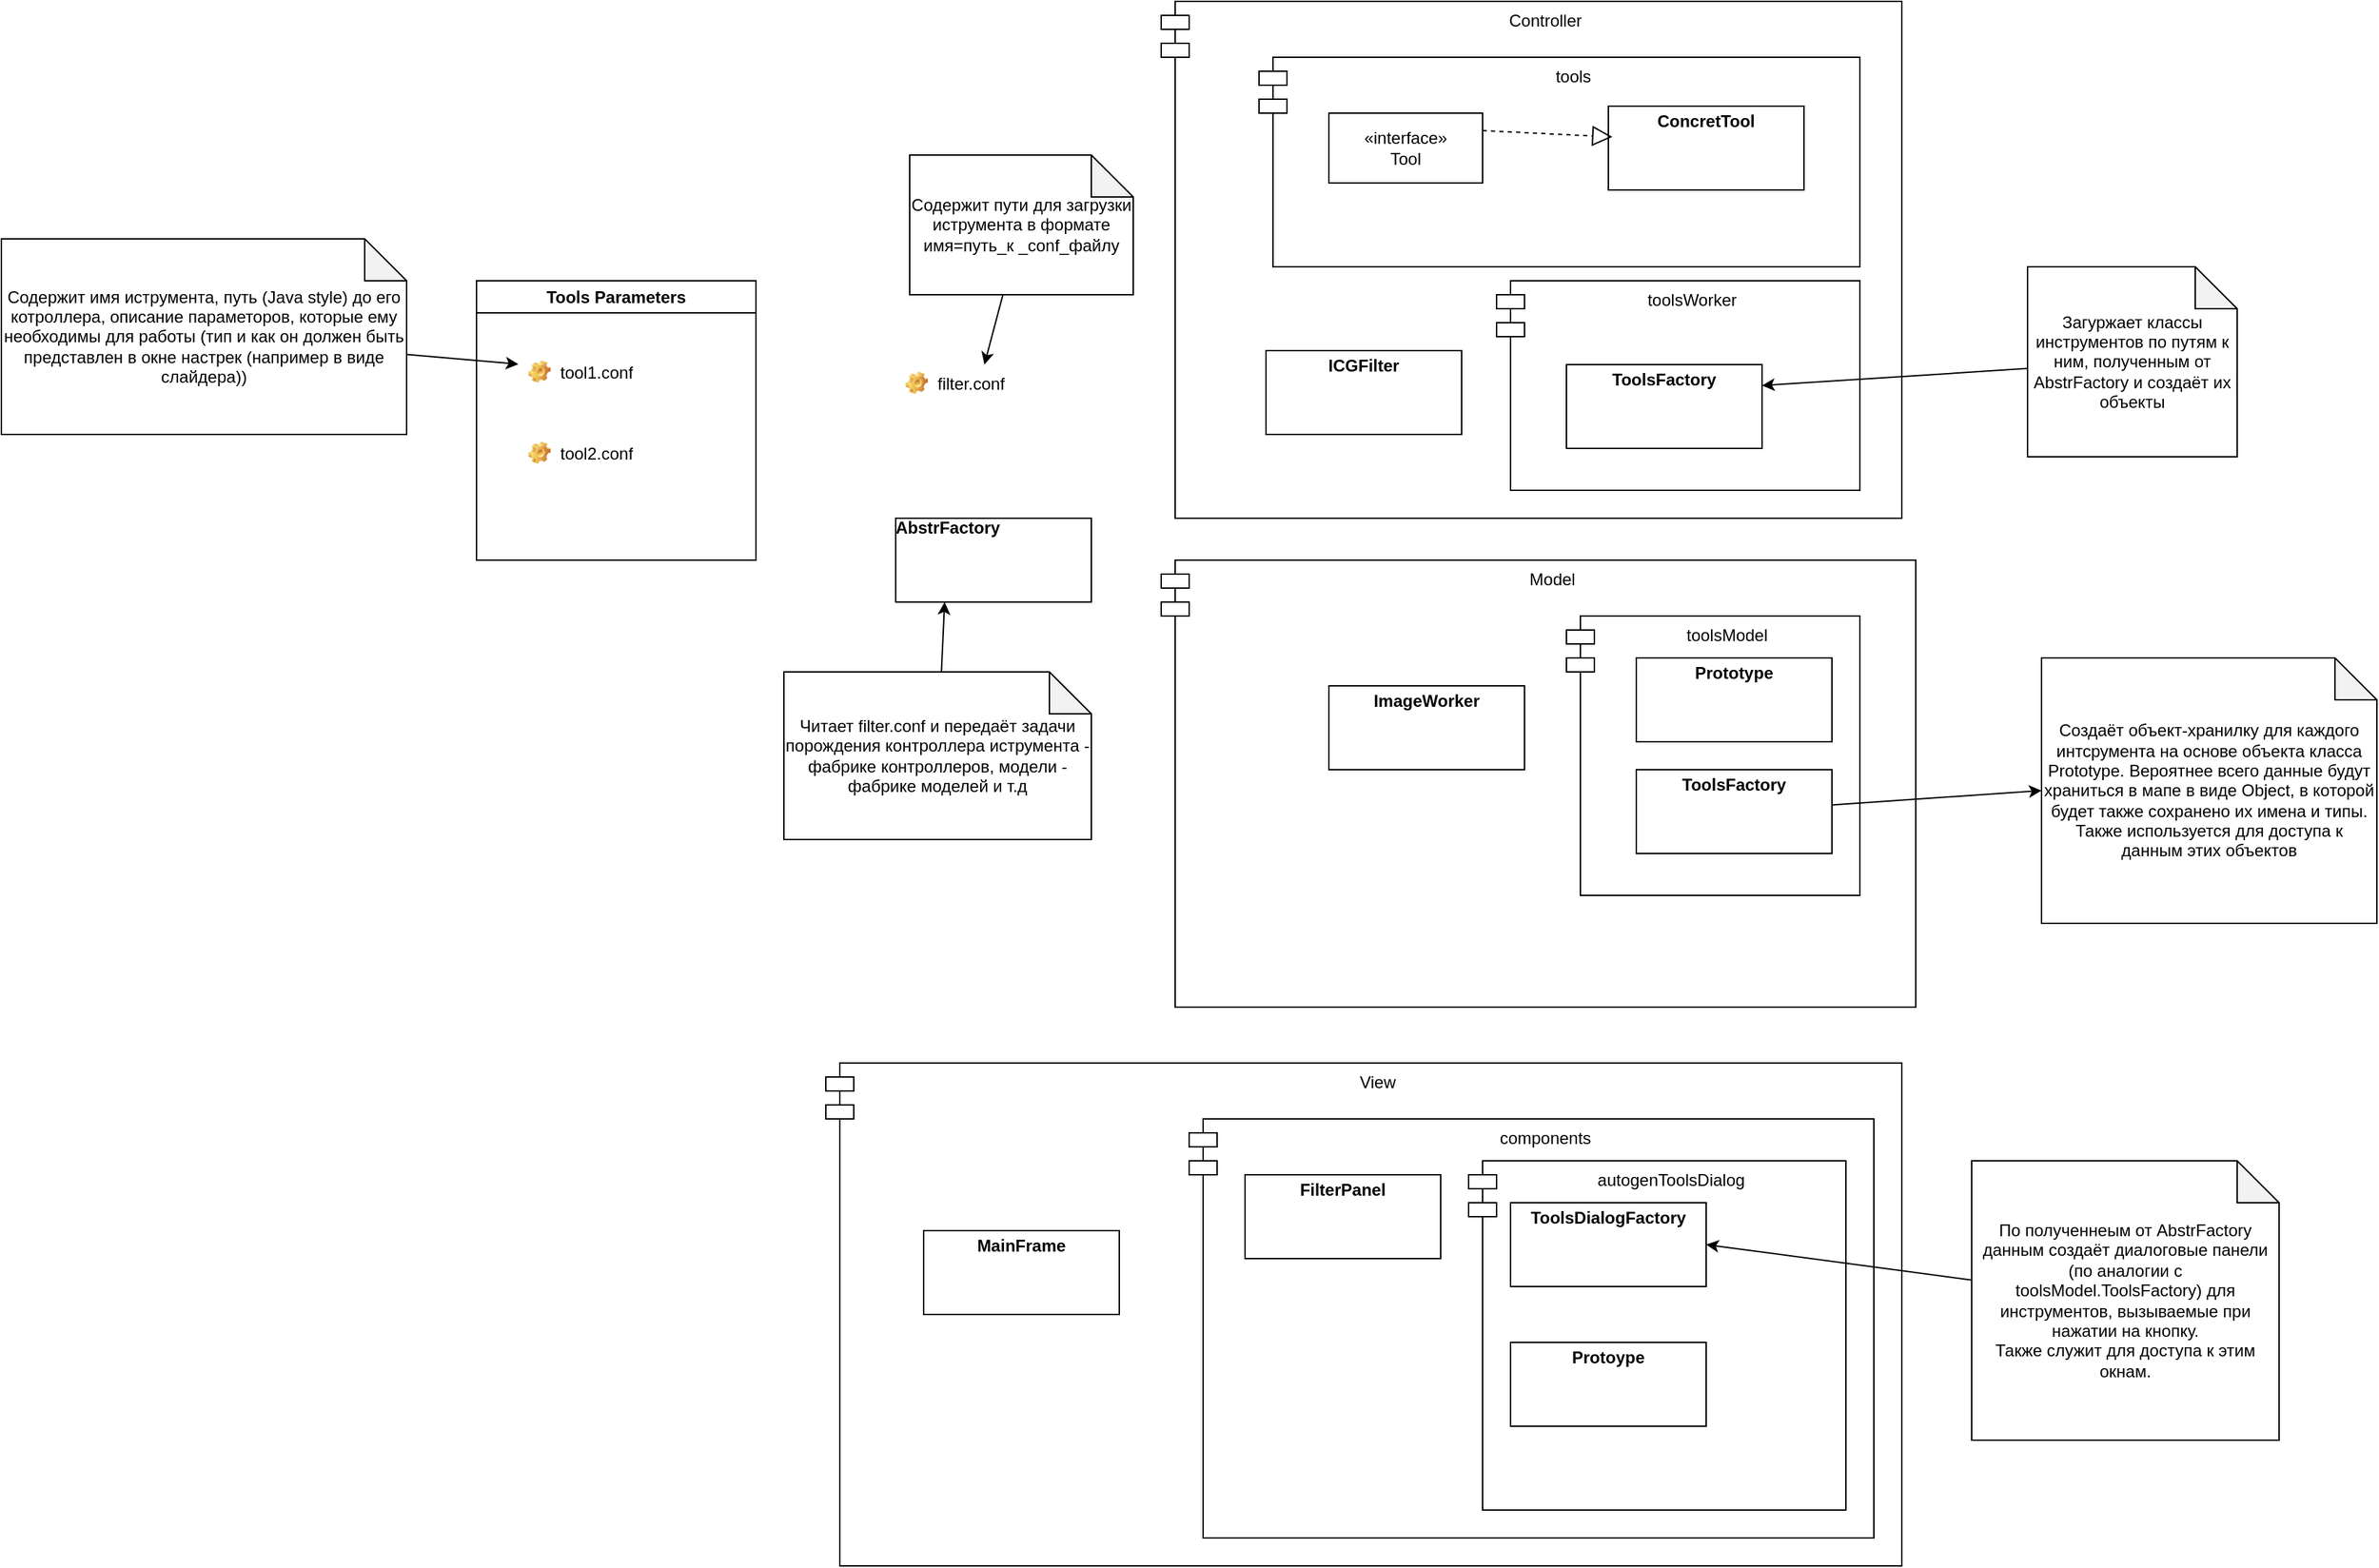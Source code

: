 <mxfile version="26.0.9">
  <diagram name="Страница — 1" id="mhqvzQQ7FkAT5g69LFIz">
    <mxGraphModel dx="2022" dy="1865" grid="1" gridSize="10" guides="1" tooltips="1" connect="1" arrows="1" fold="1" page="1" pageScale="1" pageWidth="827" pageHeight="1169" math="0" shadow="0">
      <root>
        <mxCell id="0" />
        <mxCell id="1" parent="0" />
        <mxCell id="LQqoDkcMOgwp-KPweVIU-1" value="Model" style="shape=module;align=left;spacingLeft=20;align=center;verticalAlign=top;whiteSpace=wrap;html=1;" vertex="1" parent="1">
          <mxGeometry x="270" y="120" width="540" height="320" as="geometry" />
        </mxCell>
        <mxCell id="LQqoDkcMOgwp-KPweVIU-2" value="View" style="shape=module;align=left;spacingLeft=20;align=center;verticalAlign=top;whiteSpace=wrap;html=1;" vertex="1" parent="1">
          <mxGeometry x="30" y="480" width="770" height="360" as="geometry" />
        </mxCell>
        <mxCell id="LQqoDkcMOgwp-KPweVIU-3" value="Controller" style="shape=module;align=left;spacingLeft=20;align=center;verticalAlign=top;whiteSpace=wrap;html=1;" vertex="1" parent="1">
          <mxGeometry x="270" y="-280" width="530" height="370" as="geometry" />
        </mxCell>
        <mxCell id="LQqoDkcMOgwp-KPweVIU-4" value="filter.conf" style="label;fontStyle=0;strokeColor=none;fillColor=none;align=left;verticalAlign=top;overflow=hidden;spacingLeft=28;spacingRight=4;rotatable=0;points=[[0,0.5],[1,0.5]];portConstraint=eastwest;imageWidth=16;imageHeight=16;whiteSpace=wrap;html=1;image=img/clipart/Gear_128x128.png" vertex="1" parent="1">
          <mxGeometry x="80" y="-20" width="120" height="26" as="geometry" />
        </mxCell>
        <mxCell id="LQqoDkcMOgwp-KPweVIU-6" value="&lt;b&gt;AbstrFactory&lt;/b&gt;" style="verticalAlign=top;align=left;overflow=fill;html=1;whiteSpace=wrap;" vertex="1" parent="1">
          <mxGeometry x="80" y="90" width="140" height="60" as="geometry" />
        </mxCell>
        <mxCell id="LQqoDkcMOgwp-KPweVIU-7" value="&lt;p style=&quot;margin:0px;margin-top:4px;text-align:center;&quot;&gt;&lt;b&gt;ICGFilter&lt;/b&gt;&lt;/p&gt;" style="verticalAlign=top;align=left;overflow=fill;html=1;whiteSpace=wrap;" vertex="1" parent="1">
          <mxGeometry x="345" y="-30" width="140" height="60" as="geometry" />
        </mxCell>
        <mxCell id="LQqoDkcMOgwp-KPweVIU-10" value="tools" style="shape=module;align=left;spacingLeft=20;align=center;verticalAlign=top;whiteSpace=wrap;html=1;" vertex="1" parent="1">
          <mxGeometry x="340" y="-240" width="430" height="150" as="geometry" />
        </mxCell>
        <mxCell id="LQqoDkcMOgwp-KPweVIU-12" value="«interface»&lt;br&gt;&lt;div&gt;Tool&lt;/div&gt;" style="html=1;whiteSpace=wrap;" vertex="1" parent="1">
          <mxGeometry x="390" y="-200" width="110" height="50" as="geometry" />
        </mxCell>
        <mxCell id="LQqoDkcMOgwp-KPweVIU-13" value="&lt;p style=&quot;margin:0px;margin-top:4px;text-align:center;&quot;&gt;&lt;b&gt;ConcretTool&lt;/b&gt;&lt;/p&gt;" style="verticalAlign=top;align=left;overflow=fill;html=1;whiteSpace=wrap;" vertex="1" parent="1">
          <mxGeometry x="590" y="-205" width="140" height="60" as="geometry" />
        </mxCell>
        <mxCell id="LQqoDkcMOgwp-KPweVIU-14" value="" style="endArrow=block;dashed=1;endFill=0;endSize=12;html=1;rounded=0;entryX=0.021;entryY=0.367;entryDx=0;entryDy=0;entryPerimeter=0;exitX=1;exitY=0.25;exitDx=0;exitDy=0;" edge="1" parent="1" source="LQqoDkcMOgwp-KPweVIU-12" target="LQqoDkcMOgwp-KPweVIU-13">
          <mxGeometry width="160" relative="1" as="geometry">
            <mxPoint x="520" y="-25.5" as="sourcePoint" />
            <mxPoint x="680" y="-25.5" as="targetPoint" />
          </mxGeometry>
        </mxCell>
        <mxCell id="LQqoDkcMOgwp-KPweVIU-15" value="toolsWorker" style="shape=module;align=left;spacingLeft=20;align=center;verticalAlign=top;whiteSpace=wrap;html=1;" vertex="1" parent="1">
          <mxGeometry x="510" y="-80" width="260" height="150" as="geometry" />
        </mxCell>
        <mxCell id="LQqoDkcMOgwp-KPweVIU-17" value="&lt;p style=&quot;margin:0px;margin-top:4px;text-align:center;&quot;&gt;&lt;b&gt;ToolsFactory&lt;/b&gt;&lt;/p&gt;" style="verticalAlign=top;align=left;overflow=fill;html=1;whiteSpace=wrap;" vertex="1" parent="1">
          <mxGeometry x="560" y="-20" width="140" height="60" as="geometry" />
        </mxCell>
        <mxCell id="LQqoDkcMOgwp-KPweVIU-19" value="&lt;p style=&quot;margin:0px;margin-top:4px;text-align:center;&quot;&gt;&lt;b&gt;ImageWorker&lt;/b&gt;&lt;/p&gt;" style="verticalAlign=top;align=left;overflow=fill;html=1;whiteSpace=wrap;" vertex="1" parent="1">
          <mxGeometry x="390" y="210" width="140" height="60" as="geometry" />
        </mxCell>
        <mxCell id="LQqoDkcMOgwp-KPweVIU-20" value="toolsModel" style="shape=module;align=left;spacingLeft=20;align=center;verticalAlign=top;whiteSpace=wrap;html=1;" vertex="1" parent="1">
          <mxGeometry x="560" y="160" width="210" height="200" as="geometry" />
        </mxCell>
        <mxCell id="LQqoDkcMOgwp-KPweVIU-21" value="&lt;p style=&quot;margin:0px;margin-top:4px;text-align:center;&quot;&gt;&lt;b&gt;ToolsFactory&lt;/b&gt;&lt;/p&gt;" style="verticalAlign=top;align=left;overflow=fill;html=1;whiteSpace=wrap;" vertex="1" parent="1">
          <mxGeometry x="610" y="270" width="140" height="60" as="geometry" />
        </mxCell>
        <mxCell id="LQqoDkcMOgwp-KPweVIU-22" value="&lt;p style=&quot;margin:0px;margin-top:4px;text-align:center;&quot;&gt;&lt;b&gt;Prototype&lt;/b&gt;&lt;/p&gt;" style="verticalAlign=top;align=left;overflow=fill;html=1;whiteSpace=wrap;" vertex="1" parent="1">
          <mxGeometry x="610" y="190" width="140" height="60" as="geometry" />
        </mxCell>
        <mxCell id="LQqoDkcMOgwp-KPweVIU-23" value="&lt;p style=&quot;margin:0px;margin-top:4px;text-align:center;&quot;&gt;&lt;b&gt;MainFrame&lt;/b&gt;&lt;/p&gt;" style="verticalAlign=top;align=left;overflow=fill;html=1;whiteSpace=wrap;" vertex="1" parent="1">
          <mxGeometry x="100" y="600" width="140" height="60" as="geometry" />
        </mxCell>
        <mxCell id="LQqoDkcMOgwp-KPweVIU-24" value="components" style="shape=module;align=left;spacingLeft=20;align=center;verticalAlign=top;whiteSpace=wrap;html=1;" vertex="1" parent="1">
          <mxGeometry x="290" y="520" width="490" height="300" as="geometry" />
        </mxCell>
        <mxCell id="LQqoDkcMOgwp-KPweVIU-26" value="&lt;p style=&quot;margin:0px;margin-top:4px;text-align:center;&quot;&gt;&lt;b&gt;FilterPanel&lt;/b&gt;&lt;/p&gt;" style="verticalAlign=top;align=left;overflow=fill;html=1;whiteSpace=wrap;" vertex="1" parent="1">
          <mxGeometry x="330" y="560" width="140" height="60" as="geometry" />
        </mxCell>
        <mxCell id="LQqoDkcMOgwp-KPweVIU-27" value="autogenToolsDialog" style="shape=module;align=left;spacingLeft=20;align=center;verticalAlign=top;whiteSpace=wrap;html=1;" vertex="1" parent="1">
          <mxGeometry x="490" y="550" width="270" height="250" as="geometry" />
        </mxCell>
        <mxCell id="LQqoDkcMOgwp-KPweVIU-28" value="&lt;p style=&quot;margin:0px;margin-top:4px;text-align:center;&quot;&gt;&lt;b&gt;ToolsDialogFactory&lt;/b&gt;&lt;/p&gt;" style="verticalAlign=top;align=left;overflow=fill;html=1;whiteSpace=wrap;" vertex="1" parent="1">
          <mxGeometry x="520" y="580" width="140" height="60" as="geometry" />
        </mxCell>
        <mxCell id="LQqoDkcMOgwp-KPweVIU-29" value="tool1.conf&lt;div&gt;&lt;br&gt;&lt;/div&gt;" style="label;fontStyle=0;strokeColor=none;fillColor=none;align=left;verticalAlign=top;overflow=hidden;spacingLeft=28;spacingRight=4;rotatable=0;points=[[0,0.5],[1,0.5]];portConstraint=eastwest;imageWidth=16;imageHeight=16;whiteSpace=wrap;html=1;image=img/clipart/Gear_128x128.png" vertex="1" parent="1">
          <mxGeometry x="-190" y="-28" width="120" height="26" as="geometry" />
        </mxCell>
        <mxCell id="LQqoDkcMOgwp-KPweVIU-30" value="tool2.conf" style="label;fontStyle=0;strokeColor=none;fillColor=none;align=left;verticalAlign=top;overflow=hidden;spacingLeft=28;spacingRight=4;rotatable=0;points=[[0,0.5],[1,0.5]];portConstraint=eastwest;imageWidth=16;imageHeight=16;whiteSpace=wrap;html=1;image=img/clipart/Gear_128x128.png" vertex="1" parent="1">
          <mxGeometry x="-190" y="30" width="120" height="26" as="geometry" />
        </mxCell>
        <mxCell id="LQqoDkcMOgwp-KPweVIU-31" value="&lt;p style=&quot;margin:0px;margin-top:4px;text-align:center;&quot;&gt;&lt;b&gt;Protoype&lt;/b&gt;&lt;/p&gt;" style="verticalAlign=top;align=left;overflow=fill;html=1;whiteSpace=wrap;" vertex="1" parent="1">
          <mxGeometry x="520" y="680" width="140" height="60" as="geometry" />
        </mxCell>
        <mxCell id="LQqoDkcMOgwp-KPweVIU-32" value="Tools Parameters" style="swimlane;whiteSpace=wrap;html=1;" vertex="1" parent="1">
          <mxGeometry x="-220" y="-80" width="200" height="200" as="geometry" />
        </mxCell>
        <mxCell id="LQqoDkcMOgwp-KPweVIU-34" style="edgeStyle=none;rounded=0;orthogonalLoop=1;jettySize=auto;html=1;" edge="1" parent="1" source="LQqoDkcMOgwp-KPweVIU-33" target="LQqoDkcMOgwp-KPweVIU-29">
          <mxGeometry relative="1" as="geometry" />
        </mxCell>
        <mxCell id="LQqoDkcMOgwp-KPweVIU-33" value="Содержит имя иструмента, путь (Java style) до его котроллера, описание параметоров, которые ему необходимы для работы (тип и как он должен быть представлен в окне настрек (например в виде слайдера))" style="shape=note;whiteSpace=wrap;html=1;backgroundOutline=1;darkOpacity=0.05;" vertex="1" parent="1">
          <mxGeometry x="-560" y="-110" width="290" height="140" as="geometry" />
        </mxCell>
        <mxCell id="LQqoDkcMOgwp-KPweVIU-36" style="edgeStyle=none;rounded=0;orthogonalLoop=1;jettySize=auto;html=1;" edge="1" parent="1" source="LQqoDkcMOgwp-KPweVIU-35" target="LQqoDkcMOgwp-KPweVIU-4">
          <mxGeometry relative="1" as="geometry" />
        </mxCell>
        <mxCell id="LQqoDkcMOgwp-KPweVIU-35" value="Содержит пути для загрузки иструмента в формате имя=путь_к _conf_файлу" style="shape=note;whiteSpace=wrap;html=1;backgroundOutline=1;darkOpacity=0.05;" vertex="1" parent="1">
          <mxGeometry x="90" y="-170" width="160" height="100" as="geometry" />
        </mxCell>
        <mxCell id="LQqoDkcMOgwp-KPweVIU-38" style="edgeStyle=none;rounded=0;orthogonalLoop=1;jettySize=auto;html=1;entryX=0.25;entryY=1;entryDx=0;entryDy=0;" edge="1" parent="1" source="LQqoDkcMOgwp-KPweVIU-37" target="LQqoDkcMOgwp-KPweVIU-6">
          <mxGeometry relative="1" as="geometry" />
        </mxCell>
        <mxCell id="LQqoDkcMOgwp-KPweVIU-37" value="Читает filter.conf и передаёт задачи порождения контроллера иструмента - фабрике контроллеров, модели - фабрике моделей и т.д" style="shape=note;whiteSpace=wrap;html=1;backgroundOutline=1;darkOpacity=0.05;" vertex="1" parent="1">
          <mxGeometry y="200" width="220" height="120" as="geometry" />
        </mxCell>
        <mxCell id="LQqoDkcMOgwp-KPweVIU-41" style="edgeStyle=none;rounded=0;orthogonalLoop=1;jettySize=auto;html=1;entryX=1;entryY=0.25;entryDx=0;entryDy=0;" edge="1" parent="1" source="LQqoDkcMOgwp-KPweVIU-40" target="LQqoDkcMOgwp-KPweVIU-17">
          <mxGeometry relative="1" as="geometry" />
        </mxCell>
        <mxCell id="LQqoDkcMOgwp-KPweVIU-40" value="Загуржает классы инструментов по путям к ним, полученным от AbstrFactory и создаёт их объекты" style="shape=note;whiteSpace=wrap;html=1;backgroundOutline=1;darkOpacity=0.05;" vertex="1" parent="1">
          <mxGeometry x="890" y="-90" width="150" height="136" as="geometry" />
        </mxCell>
        <mxCell id="LQqoDkcMOgwp-KPweVIU-43" value="Создаёт объект-хранилку для каждого интсрумента на основе объекта класса Prototype. Вероятнее всего данные будут храниться в мапе в виде Object, в которой будет также сохранено их имена и типы.&lt;div&gt;Также используется для доступа к данным этих объектов&lt;/div&gt;" style="shape=note;whiteSpace=wrap;html=1;backgroundOutline=1;darkOpacity=0.05;" vertex="1" parent="1">
          <mxGeometry x="900" y="190" width="240" height="190" as="geometry" />
        </mxCell>
        <mxCell id="LQqoDkcMOgwp-KPweVIU-44" style="edgeStyle=none;rounded=0;orthogonalLoop=1;jettySize=auto;html=1;entryX=0;entryY=0.5;entryDx=0;entryDy=0;entryPerimeter=0;" edge="1" parent="1" source="LQqoDkcMOgwp-KPweVIU-21" target="LQqoDkcMOgwp-KPweVIU-43">
          <mxGeometry relative="1" as="geometry" />
        </mxCell>
        <mxCell id="LQqoDkcMOgwp-KPweVIU-46" style="edgeStyle=none;rounded=0;orthogonalLoop=1;jettySize=auto;html=1;entryX=1;entryY=0.5;entryDx=0;entryDy=0;" edge="1" parent="1" source="LQqoDkcMOgwp-KPweVIU-45" target="LQqoDkcMOgwp-KPweVIU-28">
          <mxGeometry relative="1" as="geometry" />
        </mxCell>
        <mxCell id="LQqoDkcMOgwp-KPweVIU-45" value="По полученнеым от AbstrFactory данным создаёт диалоговые панели (по аналогии с toolsModel.ToolsFactory) для инструментов, вызываемые при нажатии на кнопку.&lt;div&gt;Также служит для доступа к этим окнам.&lt;/div&gt;" style="shape=note;whiteSpace=wrap;html=1;backgroundOutline=1;darkOpacity=0.05;" vertex="1" parent="1">
          <mxGeometry x="850" y="550" width="220" height="200" as="geometry" />
        </mxCell>
      </root>
    </mxGraphModel>
  </diagram>
</mxfile>
